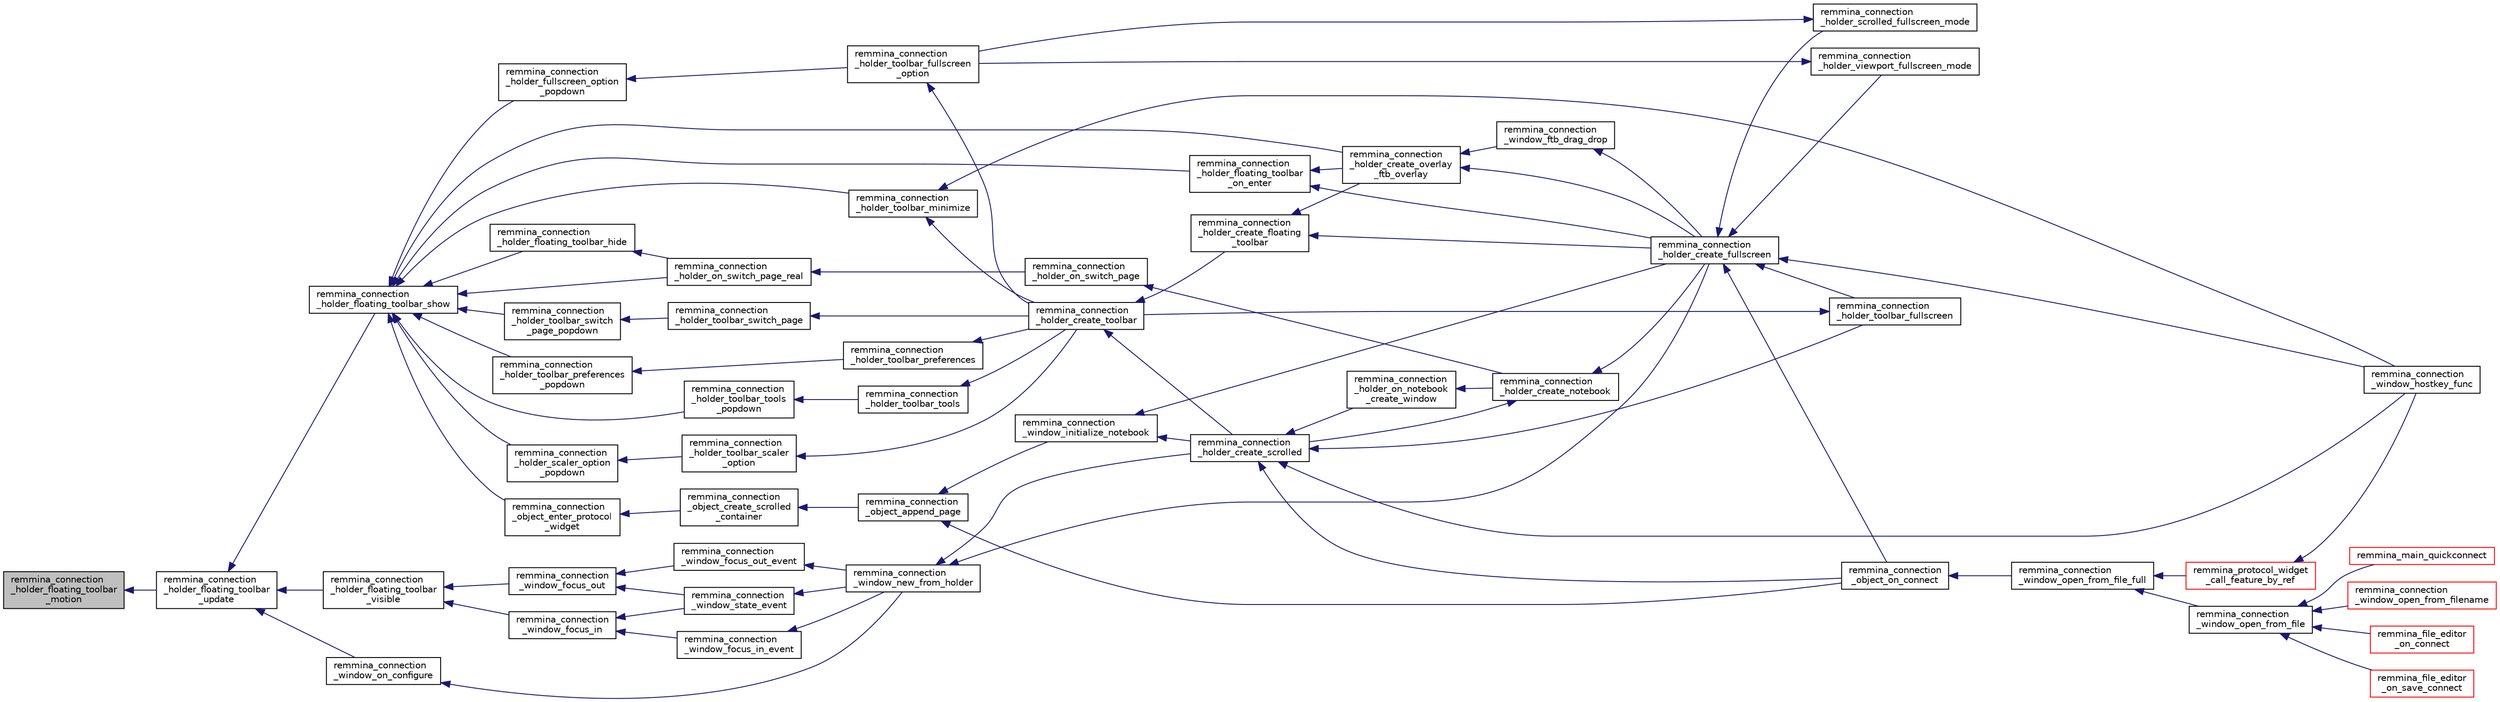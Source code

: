 digraph "remmina_connection_holder_floating_toolbar_motion"
{
  edge [fontname="Helvetica",fontsize="10",labelfontname="Helvetica",labelfontsize="10"];
  node [fontname="Helvetica",fontsize="10",shape=record];
  rankdir="LR";
  Node3863 [label="remmina_connection\l_holder_floating_toolbar\l_motion",height=0.2,width=0.4,color="black", fillcolor="grey75", style="filled", fontcolor="black"];
  Node3863 -> Node3864 [dir="back",color="midnightblue",fontsize="10",style="solid",fontname="Helvetica"];
  Node3864 [label="remmina_connection\l_holder_floating_toolbar\l_update",height=0.2,width=0.4,color="black", fillcolor="white", style="filled",URL="$remmina__connection__window_8c.html#a2b7b33331e6fe8c8c70be62038f9f5ea"];
  Node3864 -> Node3865 [dir="back",color="midnightblue",fontsize="10",style="solid",fontname="Helvetica"];
  Node3865 [label="remmina_connection\l_holder_floating_toolbar_show",height=0.2,width=0.4,color="black", fillcolor="white", style="filled",URL="$remmina__connection__window_8c.html#a147924e56eceebe1f61e47bf5af2218a"];
  Node3865 -> Node3866 [dir="back",color="midnightblue",fontsize="10",style="solid",fontname="Helvetica"];
  Node3866 [label="remmina_connection\l_holder_fullscreen_option\l_popdown",height=0.2,width=0.4,color="black", fillcolor="white", style="filled",URL="$remmina__connection__window_8c.html#ac1e63c7801614664d5da3ecd326a69e8"];
  Node3866 -> Node3867 [dir="back",color="midnightblue",fontsize="10",style="solid",fontname="Helvetica"];
  Node3867 [label="remmina_connection\l_holder_toolbar_fullscreen\l_option",height=0.2,width=0.4,color="black", fillcolor="white", style="filled",URL="$remmina__connection__window_8c.html#a1415cdcbed0e6fe9a7978586bf132207"];
  Node3867 -> Node3868 [dir="back",color="midnightblue",fontsize="10",style="solid",fontname="Helvetica"];
  Node3868 [label="remmina_connection\l_holder_create_toolbar",height=0.2,width=0.4,color="black", fillcolor="white", style="filled",URL="$remmina__connection__window_8c.html#af8138da72278e9e9000276e08a6fd984"];
  Node3868 -> Node3869 [dir="back",color="midnightblue",fontsize="10",style="solid",fontname="Helvetica"];
  Node3869 [label="remmina_connection\l_holder_create_floating\l_toolbar",height=0.2,width=0.4,color="black", fillcolor="white", style="filled",URL="$remmina__connection__window_8c.html#a967dca6c1876afc3e6bcb763f9709d43"];
  Node3869 -> Node3870 [dir="back",color="midnightblue",fontsize="10",style="solid",fontname="Helvetica"];
  Node3870 [label="remmina_connection\l_holder_create_overlay\l_ftb_overlay",height=0.2,width=0.4,color="black", fillcolor="white", style="filled",URL="$remmina__connection__window_8c.html#ab2edcb806312b3367c70fbb13c383ae0"];
  Node3870 -> Node3871 [dir="back",color="midnightblue",fontsize="10",style="solid",fontname="Helvetica"];
  Node3871 [label="remmina_connection\l_window_ftb_drag_drop",height=0.2,width=0.4,color="black", fillcolor="white", style="filled",URL="$remmina__connection__window_8c.html#a15c9b2bd929f8f2bb64d0bb6fa60f067"];
  Node3871 -> Node3872 [dir="back",color="midnightblue",fontsize="10",style="solid",fontname="Helvetica"];
  Node3872 [label="remmina_connection\l_holder_create_fullscreen",height=0.2,width=0.4,color="black", fillcolor="white", style="filled",URL="$remmina__connection__window_8c.html#ae67ca4d276339723c1ff87fc224eaccf"];
  Node3872 -> Node3873 [dir="back",color="midnightblue",fontsize="10",style="solid",fontname="Helvetica"];
  Node3873 [label="remmina_connection\l_holder_toolbar_fullscreen",height=0.2,width=0.4,color="black", fillcolor="white", style="filled",URL="$remmina__connection__window_8c.html#a02ac20f50f1b7b816bd7208127efdbee"];
  Node3873 -> Node3868 [dir="back",color="midnightblue",fontsize="10",style="solid",fontname="Helvetica"];
  Node3872 -> Node3874 [dir="back",color="midnightblue",fontsize="10",style="solid",fontname="Helvetica"];
  Node3874 [label="remmina_connection\l_holder_viewport_fullscreen_mode",height=0.2,width=0.4,color="black", fillcolor="white", style="filled",URL="$remmina__connection__window_8c.html#a0e99d0ff8c39f2c6de508eee9ef498c5"];
  Node3874 -> Node3867 [dir="back",color="midnightblue",fontsize="10",style="solid",fontname="Helvetica"];
  Node3872 -> Node3875 [dir="back",color="midnightblue",fontsize="10",style="solid",fontname="Helvetica"];
  Node3875 [label="remmina_connection\l_holder_scrolled_fullscreen_mode",height=0.2,width=0.4,color="black", fillcolor="white", style="filled",URL="$remmina__connection__window_8c.html#aa25cae5c0e15e13b817b925e42a044a9"];
  Node3875 -> Node3867 [dir="back",color="midnightblue",fontsize="10",style="solid",fontname="Helvetica"];
  Node3872 -> Node3876 [dir="back",color="midnightblue",fontsize="10",style="solid",fontname="Helvetica"];
  Node3876 [label="remmina_connection\l_window_hostkey_func",height=0.2,width=0.4,color="black", fillcolor="white", style="filled",URL="$remmina__connection__window_8c.html#abef663d930076deb3105f86dabe2a9c3"];
  Node3872 -> Node3877 [dir="back",color="midnightblue",fontsize="10",style="solid",fontname="Helvetica"];
  Node3877 [label="remmina_connection\l_object_on_connect",height=0.2,width=0.4,color="black", fillcolor="white", style="filled",URL="$remmina__connection__window_8c.html#a0ad685a873ecef95ec13caba17e0c22e"];
  Node3877 -> Node3878 [dir="back",color="midnightblue",fontsize="10",style="solid",fontname="Helvetica"];
  Node3878 [label="remmina_connection\l_window_open_from_file_full",height=0.2,width=0.4,color="black", fillcolor="white", style="filled",URL="$remmina__connection__window_8h.html#adbf2b670ca3bae96a99cb0b36021a961"];
  Node3878 -> Node3879 [dir="back",color="midnightblue",fontsize="10",style="solid",fontname="Helvetica"];
  Node3879 [label="remmina_connection\l_window_open_from_file",height=0.2,width=0.4,color="black", fillcolor="white", style="filled",URL="$remmina__connection__window_8h.html#a1c7f722a89609523cc4de079cc82f23c"];
  Node3879 -> Node3880 [dir="back",color="midnightblue",fontsize="10",style="solid",fontname="Helvetica"];
  Node3880 [label="remmina_connection\l_window_open_from_filename",height=0.2,width=0.4,color="red", fillcolor="white", style="filled",URL="$remmina__connection__window_8h.html#ab0ed27ef360efc7d92906cbabf9da5db"];
  Node3879 -> Node3904 [dir="back",color="midnightblue",fontsize="10",style="solid",fontname="Helvetica"];
  Node3904 [label="remmina_file_editor\l_on_connect",height=0.2,width=0.4,color="red", fillcolor="white", style="filled",URL="$remmina__file__editor_8c.html#a73b8581fd1fd77532b748d91a2951f25"];
  Node3879 -> Node3889 [dir="back",color="midnightblue",fontsize="10",style="solid",fontname="Helvetica"];
  Node3889 [label="remmina_file_editor\l_on_save_connect",height=0.2,width=0.4,color="red", fillcolor="white", style="filled",URL="$remmina__file__editor_8c.html#a57224f3f69f04f398de563b71be6b18e"];
  Node3879 -> Node3905 [dir="back",color="midnightblue",fontsize="10",style="solid",fontname="Helvetica"];
  Node3905 [label="remmina_main_quickconnect",height=0.2,width=0.4,color="red", fillcolor="white", style="filled",URL="$remmina__main_8c.html#a802458852abacebfb16f1f4295806a01"];
  Node3878 -> Node3907 [dir="back",color="midnightblue",fontsize="10",style="solid",fontname="Helvetica"];
  Node3907 [label="remmina_protocol_widget\l_call_feature_by_ref",height=0.2,width=0.4,color="red", fillcolor="white", style="filled",URL="$remmina__protocol__widget_8h.html#a605b69a9aa4393024369cc5070488692"];
  Node3907 -> Node3876 [dir="back",color="midnightblue",fontsize="10",style="solid",fontname="Helvetica"];
  Node3870 -> Node3872 [dir="back",color="midnightblue",fontsize="10",style="solid",fontname="Helvetica"];
  Node3869 -> Node3872 [dir="back",color="midnightblue",fontsize="10",style="solid",fontname="Helvetica"];
  Node3868 -> Node3922 [dir="back",color="midnightblue",fontsize="10",style="solid",fontname="Helvetica"];
  Node3922 [label="remmina_connection\l_holder_create_scrolled",height=0.2,width=0.4,color="black", fillcolor="white", style="filled",URL="$remmina__connection__window_8c.html#a57b3656c37df65d276ddd50a16906dc7"];
  Node3922 -> Node3873 [dir="back",color="midnightblue",fontsize="10",style="solid",fontname="Helvetica"];
  Node3922 -> Node3923 [dir="back",color="midnightblue",fontsize="10",style="solid",fontname="Helvetica"];
  Node3923 [label="remmina_connection\l_holder_on_notebook\l_create_window",height=0.2,width=0.4,color="black", fillcolor="white", style="filled",URL="$remmina__connection__window_8c.html#a2f5fc595c1aad851962aa58e2009bcce"];
  Node3923 -> Node3924 [dir="back",color="midnightblue",fontsize="10",style="solid",fontname="Helvetica"];
  Node3924 [label="remmina_connection\l_holder_create_notebook",height=0.2,width=0.4,color="black", fillcolor="white", style="filled",URL="$remmina__connection__window_8c.html#ae616dc409c5775dc73d9a83c1f081705"];
  Node3924 -> Node3922 [dir="back",color="midnightblue",fontsize="10",style="solid",fontname="Helvetica"];
  Node3924 -> Node3872 [dir="back",color="midnightblue",fontsize="10",style="solid",fontname="Helvetica"];
  Node3922 -> Node3876 [dir="back",color="midnightblue",fontsize="10",style="solid",fontname="Helvetica"];
  Node3922 -> Node3877 [dir="back",color="midnightblue",fontsize="10",style="solid",fontname="Helvetica"];
  Node3865 -> Node3926 [dir="back",color="midnightblue",fontsize="10",style="solid",fontname="Helvetica"];
  Node3926 [label="remmina_connection\l_holder_scaler_option\l_popdown",height=0.2,width=0.4,color="black", fillcolor="white", style="filled",URL="$remmina__connection__window_8c.html#a40efa9a7d27d7742477d73e7636a3d4e"];
  Node3926 -> Node3927 [dir="back",color="midnightblue",fontsize="10",style="solid",fontname="Helvetica"];
  Node3927 [label="remmina_connection\l_holder_toolbar_scaler\l_option",height=0.2,width=0.4,color="black", fillcolor="white", style="filled",URL="$remmina__connection__window_8c.html#a7a722d82899ce761356e47de2ac91452"];
  Node3927 -> Node3868 [dir="back",color="midnightblue",fontsize="10",style="solid",fontname="Helvetica"];
  Node3865 -> Node3928 [dir="back",color="midnightblue",fontsize="10",style="solid",fontname="Helvetica"];
  Node3928 [label="remmina_connection\l_holder_toolbar_switch\l_page_popdown",height=0.2,width=0.4,color="black", fillcolor="white", style="filled",URL="$remmina__connection__window_8c.html#ac8c524ed2e2854209d3c88df260e022f"];
  Node3928 -> Node3929 [dir="back",color="midnightblue",fontsize="10",style="solid",fontname="Helvetica"];
  Node3929 [label="remmina_connection\l_holder_toolbar_switch_page",height=0.2,width=0.4,color="black", fillcolor="white", style="filled",URL="$remmina__connection__window_8c.html#aefad8c92a20121f0563bfeaf06c25e8e"];
  Node3929 -> Node3868 [dir="back",color="midnightblue",fontsize="10",style="solid",fontname="Helvetica"];
  Node3865 -> Node3930 [dir="back",color="midnightblue",fontsize="10",style="solid",fontname="Helvetica"];
  Node3930 [label="remmina_connection\l_holder_toolbar_preferences\l_popdown",height=0.2,width=0.4,color="black", fillcolor="white", style="filled",URL="$remmina__connection__window_8c.html#a7f0d68059b8fe91317c6b62d9315ca44"];
  Node3930 -> Node3910 [dir="back",color="midnightblue",fontsize="10",style="solid",fontname="Helvetica"];
  Node3910 [label="remmina_connection\l_holder_toolbar_preferences",height=0.2,width=0.4,color="black", fillcolor="white", style="filled",URL="$remmina__connection__window_8c.html#a78ec7d6e66d6e6569c1a9a0230c74bc8"];
  Node3910 -> Node3868 [dir="back",color="midnightblue",fontsize="10",style="solid",fontname="Helvetica"];
  Node3865 -> Node3931 [dir="back",color="midnightblue",fontsize="10",style="solid",fontname="Helvetica"];
  Node3931 [label="remmina_connection\l_holder_toolbar_tools\l_popdown",height=0.2,width=0.4,color="black", fillcolor="white", style="filled",URL="$remmina__connection__window_8c.html#ae18a8e7a72ec9a2f3e529708d7ffe0ce"];
  Node3931 -> Node3914 [dir="back",color="midnightblue",fontsize="10",style="solid",fontname="Helvetica"];
  Node3914 [label="remmina_connection\l_holder_toolbar_tools",height=0.2,width=0.4,color="black", fillcolor="white", style="filled",URL="$remmina__connection__window_8c.html#a51cc0b2274049920f67c71047bd76213"];
  Node3914 -> Node3868 [dir="back",color="midnightblue",fontsize="10",style="solid",fontname="Helvetica"];
  Node3865 -> Node3932 [dir="back",color="midnightblue",fontsize="10",style="solid",fontname="Helvetica"];
  Node3932 [label="remmina_connection\l_holder_toolbar_minimize",height=0.2,width=0.4,color="black", fillcolor="white", style="filled",URL="$remmina__connection__window_8c.html#ac4d1d30f9b5f09e300b18f60f37f5b8f"];
  Node3932 -> Node3868 [dir="back",color="midnightblue",fontsize="10",style="solid",fontname="Helvetica"];
  Node3932 -> Node3876 [dir="back",color="midnightblue",fontsize="10",style="solid",fontname="Helvetica"];
  Node3865 -> Node3933 [dir="back",color="midnightblue",fontsize="10",style="solid",fontname="Helvetica"];
  Node3933 [label="remmina_connection\l_holder_floating_toolbar\l_on_enter",height=0.2,width=0.4,color="black", fillcolor="white", style="filled",URL="$remmina__connection__window_8c.html#a5b12b74df51eda99c7e34a4d016e4f1e"];
  Node3933 -> Node3870 [dir="back",color="midnightblue",fontsize="10",style="solid",fontname="Helvetica"];
  Node3933 -> Node3872 [dir="back",color="midnightblue",fontsize="10",style="solid",fontname="Helvetica"];
  Node3865 -> Node3934 [dir="back",color="midnightblue",fontsize="10",style="solid",fontname="Helvetica"];
  Node3934 [label="remmina_connection\l_object_enter_protocol\l_widget",height=0.2,width=0.4,color="black", fillcolor="white", style="filled",URL="$remmina__connection__window_8c.html#a158cccca5a2fe5a770a99d8772ba62b2"];
  Node3934 -> Node3935 [dir="back",color="midnightblue",fontsize="10",style="solid",fontname="Helvetica"];
  Node3935 [label="remmina_connection\l_object_create_scrolled\l_container",height=0.2,width=0.4,color="black", fillcolor="white", style="filled",URL="$remmina__connection__window_8c.html#a789a6a8ad49883d67479a264ef7befbe"];
  Node3935 -> Node3936 [dir="back",color="midnightblue",fontsize="10",style="solid",fontname="Helvetica"];
  Node3936 [label="remmina_connection\l_object_append_page",height=0.2,width=0.4,color="black", fillcolor="white", style="filled",URL="$remmina__connection__window_8c.html#ac06b41c974d5cfc6277f50b617a550bb"];
  Node3936 -> Node3937 [dir="back",color="midnightblue",fontsize="10",style="solid",fontname="Helvetica"];
  Node3937 [label="remmina_connection\l_window_initialize_notebook",height=0.2,width=0.4,color="black", fillcolor="white", style="filled",URL="$remmina__connection__window_8c.html#aa28770c2f7c156eb4574227310481041"];
  Node3937 -> Node3922 [dir="back",color="midnightblue",fontsize="10",style="solid",fontname="Helvetica"];
  Node3937 -> Node3872 [dir="back",color="midnightblue",fontsize="10",style="solid",fontname="Helvetica"];
  Node3936 -> Node3877 [dir="back",color="midnightblue",fontsize="10",style="solid",fontname="Helvetica"];
  Node3865 -> Node3938 [dir="back",color="midnightblue",fontsize="10",style="solid",fontname="Helvetica"];
  Node3938 [label="remmina_connection\l_holder_floating_toolbar_hide",height=0.2,width=0.4,color="black", fillcolor="white", style="filled",URL="$remmina__connection__window_8c.html#af0ca467e68db4fb9baa872d57ef3bca4"];
  Node3938 -> Node3939 [dir="back",color="midnightblue",fontsize="10",style="solid",fontname="Helvetica"];
  Node3939 [label="remmina_connection\l_holder_on_switch_page_real",height=0.2,width=0.4,color="black", fillcolor="white", style="filled",URL="$remmina__connection__window_8c.html#af0cc437cd94ed03047f1e2b195317b54"];
  Node3939 -> Node3940 [dir="back",color="midnightblue",fontsize="10",style="solid",fontname="Helvetica"];
  Node3940 [label="remmina_connection\l_holder_on_switch_page",height=0.2,width=0.4,color="black", fillcolor="white", style="filled",URL="$remmina__connection__window_8c.html#ac93e70cd6f65ebb4bee3827240cf1c05"];
  Node3940 -> Node3924 [dir="back",color="midnightblue",fontsize="10",style="solid",fontname="Helvetica"];
  Node3865 -> Node3939 [dir="back",color="midnightblue",fontsize="10",style="solid",fontname="Helvetica"];
  Node3865 -> Node3870 [dir="back",color="midnightblue",fontsize="10",style="solid",fontname="Helvetica"];
  Node3864 -> Node3941 [dir="back",color="midnightblue",fontsize="10",style="solid",fontname="Helvetica"];
  Node3941 [label="remmina_connection\l_holder_floating_toolbar\l_visible",height=0.2,width=0.4,color="black", fillcolor="white", style="filled",URL="$remmina__connection__window_8c.html#aab1db8671426ff3a525451b96479c4f2"];
  Node3941 -> Node3942 [dir="back",color="midnightblue",fontsize="10",style="solid",fontname="Helvetica"];
  Node3942 [label="remmina_connection\l_window_focus_in",height=0.2,width=0.4,color="black", fillcolor="white", style="filled",URL="$remmina__connection__window_8c.html#a6f4427665eeef5af2091621c1e89b589"];
  Node3942 -> Node3943 [dir="back",color="midnightblue",fontsize="10",style="solid",fontname="Helvetica"];
  Node3943 [label="remmina_connection\l_window_focus_in_event",height=0.2,width=0.4,color="black", fillcolor="white", style="filled",URL="$remmina__connection__window_8c.html#aac168486f2fb093eb6347cb0726153b5"];
  Node3943 -> Node3921 [dir="back",color="midnightblue",fontsize="10",style="solid",fontname="Helvetica"];
  Node3921 [label="remmina_connection\l_window_new_from_holder",height=0.2,width=0.4,color="black", fillcolor="white", style="filled",URL="$remmina__connection__window_8c.html#a0ff4775a640861c11f2bc9f4e4680ed5"];
  Node3921 -> Node3922 [dir="back",color="midnightblue",fontsize="10",style="solid",fontname="Helvetica"];
  Node3921 -> Node3872 [dir="back",color="midnightblue",fontsize="10",style="solid",fontname="Helvetica"];
  Node3942 -> Node3925 [dir="back",color="midnightblue",fontsize="10",style="solid",fontname="Helvetica"];
  Node3925 [label="remmina_connection\l_window_state_event",height=0.2,width=0.4,color="black", fillcolor="white", style="filled",URL="$remmina__connection__window_8c.html#a174d5b1e983a96c98aae2e8078f462bd"];
  Node3925 -> Node3921 [dir="back",color="midnightblue",fontsize="10",style="solid",fontname="Helvetica"];
  Node3941 -> Node3919 [dir="back",color="midnightblue",fontsize="10",style="solid",fontname="Helvetica"];
  Node3919 [label="remmina_connection\l_window_focus_out",height=0.2,width=0.4,color="black", fillcolor="white", style="filled",URL="$remmina__connection__window_8c.html#a8c242e0a7ee57ed79099c330d696b43f"];
  Node3919 -> Node3920 [dir="back",color="midnightblue",fontsize="10",style="solid",fontname="Helvetica"];
  Node3920 [label="remmina_connection\l_window_focus_out_event",height=0.2,width=0.4,color="black", fillcolor="white", style="filled",URL="$remmina__connection__window_8c.html#a539828a1dd435bee083d82136691176c"];
  Node3920 -> Node3921 [dir="back",color="midnightblue",fontsize="10",style="solid",fontname="Helvetica"];
  Node3919 -> Node3925 [dir="back",color="midnightblue",fontsize="10",style="solid",fontname="Helvetica"];
  Node3864 -> Node3944 [dir="back",color="midnightblue",fontsize="10",style="solid",fontname="Helvetica"];
  Node3944 [label="remmina_connection\l_window_on_configure",height=0.2,width=0.4,color="black", fillcolor="white", style="filled",URL="$remmina__connection__window_8c.html#af79fdcdd07b28c1cde08489d7986ca37"];
  Node3944 -> Node3921 [dir="back",color="midnightblue",fontsize="10",style="solid",fontname="Helvetica"];
}
